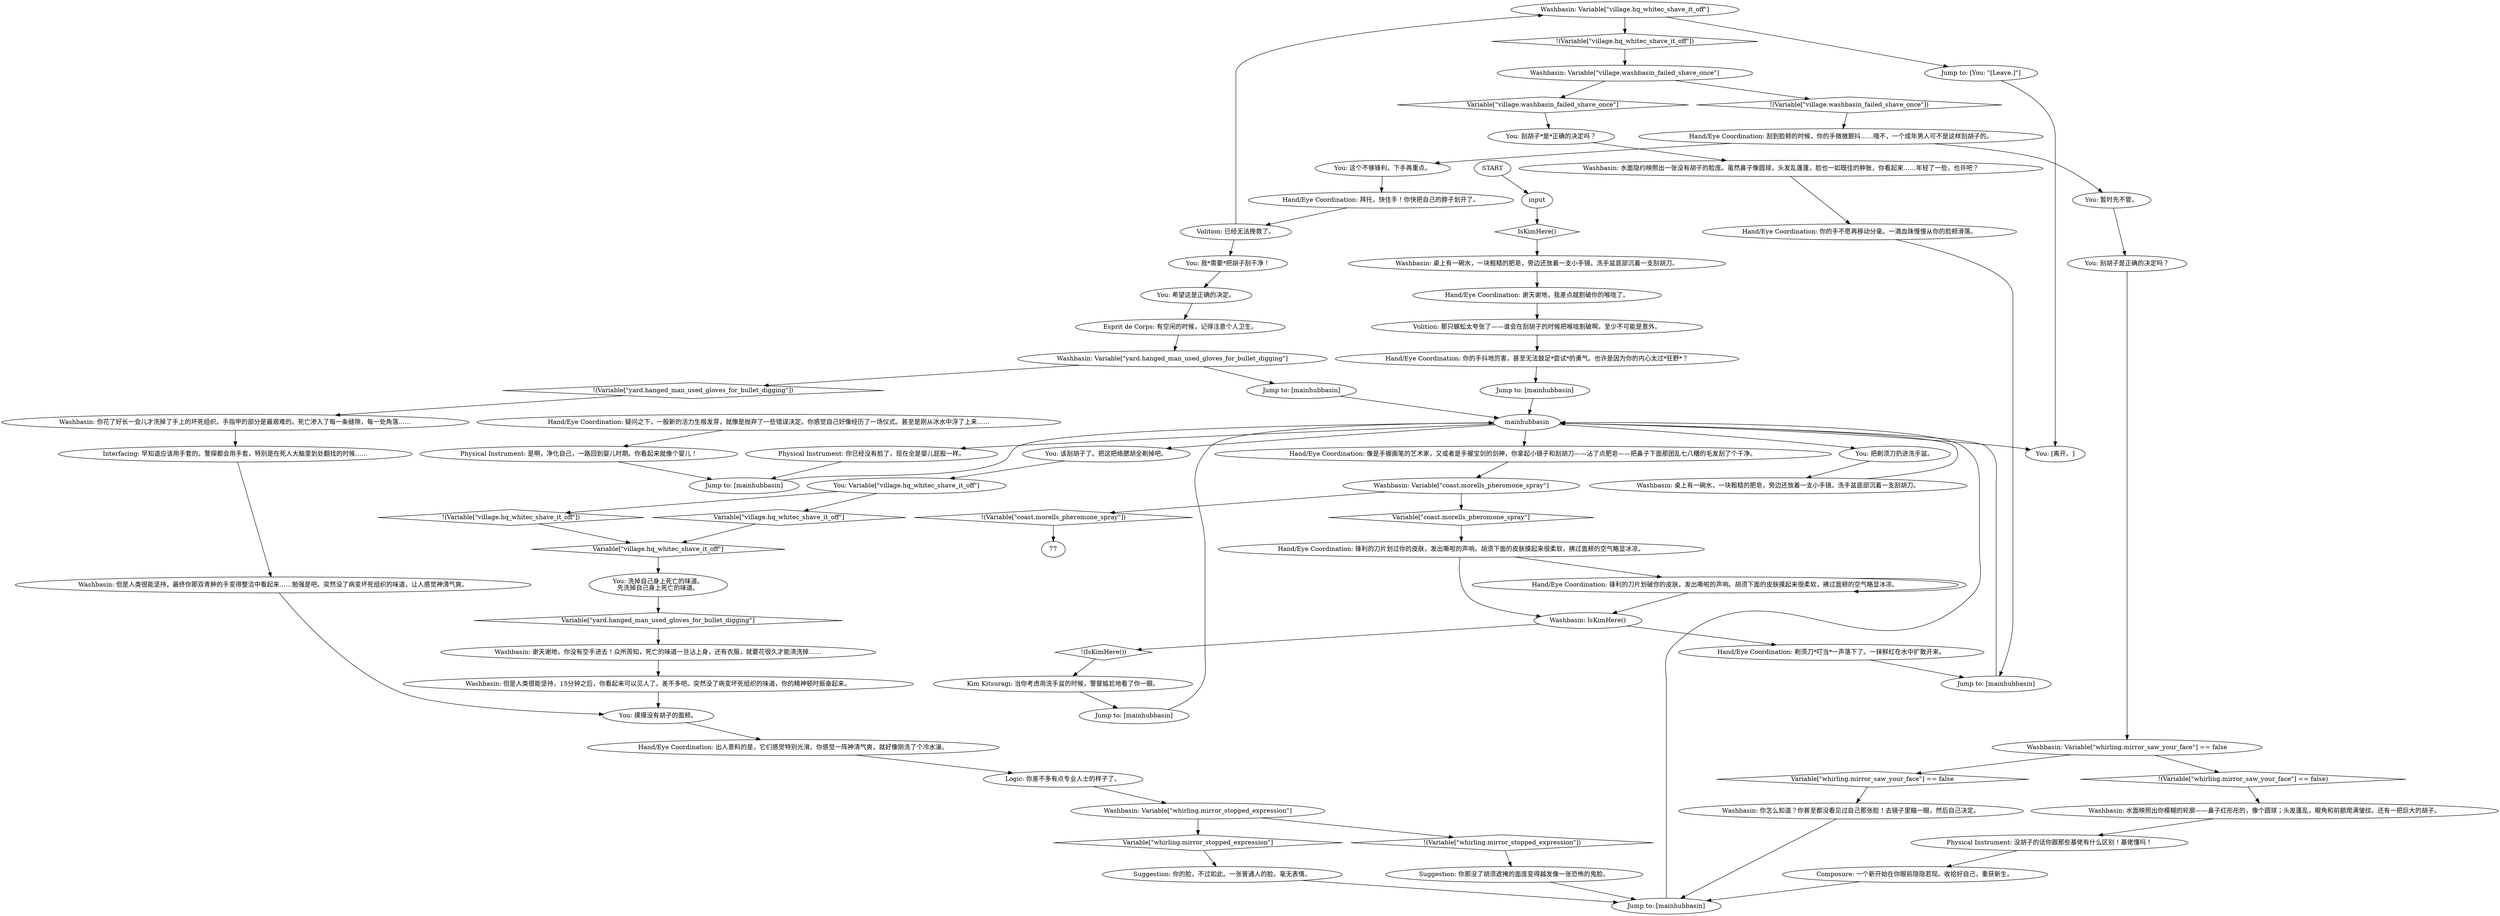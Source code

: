 # HQ / WASHBASIN
# A washbasin An interactable dialogue where you can shave your beard/muttonchops! This changes the portrait in the mirror dialogue, and the one on UI.
# ==================================================
digraph G {
	  0 [label="START"];
	  1 [label="input"];
	  2 [label="Washbasin: 桌上有一碗水，一块粗糙的肥皂，旁边还放着一支小手镜。洗手盆底部沉着一支刮胡刀。"];
	  3 [label="Physical Instrument: 是啊，净化自己，一路回到婴儿时期。你看起来就像个婴儿！"];
	  4 [label="You: [离开。]"];
	  5 [label="Washbasin: 你怎么知道？你甚至都没看见过自己那张脸！去镜子里瞄一眼，然后自己决定。"];
	  6 [label="mainhubbasin"];
	  7 [label="Jump to: [mainhubbasin]"];
	  8 [label="Suggestion: 你的脸，不过如此。一张普通人的脸。毫无表情。"];
	  9 [label="Suggestion: 你那没了胡须遮掩的面庞变得越发像一张恐怖的鬼脸。"];
	  10 [label="Washbasin: Variable[\"coast.morells_pheromone_spray\"]"];
	  11 [label="Variable[\"coast.morells_pheromone_spray\"]", shape=diamond];
	  12 [label="!(Variable[\"coast.morells_pheromone_spray\"])", shape=diamond];
	  13 [label="You: 该刮胡子了。把这把络腮胡全剃掉吧。"];
	  14 [label="You: Variable[\"village.hq_whitec_shave_it_off\"]"];
	  15 [label="Variable[\"village.hq_whitec_shave_it_off\"]", shape=diamond];
	  16 [label="!(Variable[\"village.hq_whitec_shave_it_off\"])", shape=diamond];
	  17 [label="Composure: 一个新开始在你眼前隐隐若现。收拾好自己，重获新生。"];
	  18 [label="Hand/Eye Coordination: 锋利的刀片划过你的皮肤，发出嘶啦的声响。胡须下面的皮肤摸起来很柔软，拂过面颊的空气略显冰凉。"];
	  19 [label="Washbasin: 但是人类很能坚持，15分钟之后，你看起来可以见人了。差不多吧。突然没了病变坏死组织的味道，你的精神顿时振奋起来。"];
	  20 [label="Washbasin: 你花了好长一会儿才洗掉了手上的坏死组织。手指甲的部分是最艰难的。死亡渗入了每一条缝隙，每一处角落……"];
	  21 [label="Washbasin: 水面映照出你模糊的轮廓——鼻子红彤彤的，像个圆球；头发蓬乱，眼角和前额爬满皱纹。还有一把巨大的胡子。"];
	  22 [label="You: 我*需要*把胡子刮干净！"];
	  23 [label="Physical Instrument: 没胡子的话你跟那些基佬有什么区别！基佬懂吗！"];
	  24 [label="Volition: 已经无法挽救了。"];
	  25 [label="Washbasin: 但是人类很能坚持，最终你那双青肿的手变得整洁中看起来……勉强是吧。突然没了病变坏死组织的味道，让人感觉神清气爽。"];
	  26 [label="Washbasin: Variable[\"whirling.mirror_saw_your_face\"] == false"];
	  27 [label="Variable[\"whirling.mirror_saw_your_face\"] == false", shape=diamond];
	  28 [label="!(Variable[\"whirling.mirror_saw_your_face\"] == false)", shape=diamond];
	  29 [label="Jump to: [mainhubbasin]"];
	  30 [label="Jump to: [mainhubbasin]"];
	  31 [label="You: 这个不够锋利，下手再重点。"];
	  32 [label="Hand/Eye Coordination: 拜托，快住手！你快把自己的脖子划开了。"];
	  33 [label="Washbasin: 水面隐约映照出一张没有胡子的脸庞。虽然鼻子像圆球，头发乱蓬蓬，脸也一如既往的肿胀，你看起来……年轻了一些，也许吧？"];
	  34 [label="Jump to: [mainhubbasin]"];
	  35 [label="Washbasin: Variable[\"whirling.mirror_stopped_expression\"]"];
	  36 [label="Variable[\"whirling.mirror_stopped_expression\"]", shape=diamond];
	  37 [label="!(Variable[\"whirling.mirror_stopped_expression\"])", shape=diamond];
	  38 [label="You: 暂时先不管。"];
	  39 [label="Washbasin: 谢天谢地，你没有空手进去！众所周知，死亡的味道一旦沾上身，还有衣服，就要花很久才能清洗掉……"];
	  40 [label="Hand/Eye Coordination: 刮到脸颊的时候，你的手微微颤抖……哦不，一个成年男人可不是这样刮胡子的。"];
	  41 [label="Interfacing: 早知道应该用手套的。警探都会用手套，特别是在死人大脑里到处翻找的时候……"];
	  42 [label="Hand/Eye Coordination: 出人意料的是，它们感觉特别光滑。你感觉一阵神清气爽，就好像刚洗了个冷水澡。"];
	  43 [label="Volition: 那只蜈蚣太夸张了——谁会在刮胡子的时候把喉咙割破啊。至少不可能是意外。"];
	  44 [label="Washbasin: Variable[\"village.washbasin_failed_shave_once\"]"];
	  45 [label="Variable[\"village.washbasin_failed_shave_once\"]", shape=diamond];
	  46 [label="!(Variable[\"village.washbasin_failed_shave_once\"])", shape=diamond];
	  47 [label="Hand/Eye Coordination: 疑问之下，一股新的活力生根发芽，就像是抛弃了一些错误决定。你感觉自己好像经历了一场仪式。甚至是刚从冰水中浮了上来……"];
	  48 [label="Esprit de Corps: 有空闲的时候，记得注意个人卫生。"];
	  49 [label="Jump to: [mainhubbasin]"];
	  50 [label="You: 摸摸没有胡子的面颊。"];
	  51 [label="Washbasin: IsKimHere()"];
	  52 [label="IsKimHere()", shape=diamond];
	  53 [label="!(IsKimHere())", shape=diamond];
	  54 [label="Hand/Eye Coordination: 剃须刀*叮当*一声落下了。一抹鲜红在水中扩散开来。"];
	  55 [label="Washbasin: 桌上有一碗水，一块粗糙的肥皂，旁边还放着一支小手镜。洗手盆底部沉着一支刮胡刀。"];
	  56 [label="Kim Kitsuragi: 当你考虑用洗手盆的时候，警督尴尬地看了你一眼。"];
	  57 [label="Hand/Eye Coordination: 谢天谢地，我差点就割破你的喉咙了。"];
	  58 [label="You: 刮胡子是正确的决定吗？"];
	  59 [label="You: 把剃须刀扔进洗手盆。"];
	  60 [label="Washbasin: Variable[\"village.hq_whitec_shave_it_off\"]"];
	  61 [label="Variable[\"village.hq_whitec_shave_it_off\"]", shape=diamond];
	  62 [label="!(Variable[\"village.hq_whitec_shave_it_off\"])", shape=diamond];
	  63 [label="Jump to: [You: \"[Leave.]\"]"];
	  64 [label="Washbasin: Variable[\"yard.hanged_man_used_gloves_for_bullet_digging\"]"];
	  65 [label="Variable[\"yard.hanged_man_used_gloves_for_bullet_digging\"]", shape=diamond];
	  66 [label="!(Variable[\"yard.hanged_man_used_gloves_for_bullet_digging\"])", shape=diamond];
	  67 [label="Jump to: [mainhubbasin]"];
	  68 [label="Hand/Eye Coordination: 你的手抖地厉害，甚至无法鼓足*尝试*的勇气。也许是因为你的内心太过*狂野*？"];
	  69 [label="You: 刮胡子*是*正确的决定吗？"];
	  70 [label="Hand/Eye Coordination: 像是手握画笔的艺术家，又或者是手握宝剑的剑神，你拿起小镜子和刮胡刀——沾了点肥皂——把鼻子下面那团乱七八糟的毛发刮了个干净。"];
	  71 [label="You: 洗掉自己身上死亡的味道。\n先洗掉自己身上死亡的味道。"];
	  72 [label="Physical Instrument: 你已经没有脸了，现在全是婴儿屁股一样。"];
	  73 [label="Logic: 你差不多有点专业人士的样子了。"];
	  74 [label="Hand/Eye Coordination: 你的手不愿再移动分毫。一滴血珠慢慢从你的脸颊滑落。"];
	  75 [label="You: 希望这是正确的决定。"];
	  76 [label="Hand/Eye Coordination: 锋利的刀片划破你的皮肤，发出嘶啦的声响。胡须下面的皮肤摸起来很柔软，拂过面颊的空气略显冰凉。"];
	  0 -> 1
	  1 -> 52
	  2 -> 57
	  3 -> 29
	  5 -> 7
	  6 -> 4
	  6 -> 70
	  6 -> 72
	  6 -> 13
	  6 -> 59
	  7 -> 6
	  8 -> 7
	  9 -> 7
	  10 -> 11
	  10 -> 12
	  11 -> 18
	  12 -> 77
	  13 -> 14
	  14 -> 16
	  14 -> 15
	  15 -> 61
	  16 -> 61
	  17 -> 7
	  18 -> 51
	  18 -> 76
	  19 -> 50
	  20 -> 41
	  21 -> 23
	  22 -> 75
	  23 -> 17
	  24 -> 60
	  24 -> 22
	  25 -> 50
	  26 -> 27
	  26 -> 28
	  27 -> 5
	  28 -> 21
	  29 -> 6
	  30 -> 6
	  31 -> 32
	  32 -> 24
	  33 -> 74
	  34 -> 6
	  35 -> 36
	  35 -> 37
	  36 -> 8
	  37 -> 9
	  38 -> 58
	  39 -> 19
	  40 -> 38
	  40 -> 31
	  41 -> 25
	  42 -> 73
	  43 -> 68
	  44 -> 45
	  44 -> 46
	  45 -> 69
	  46 -> 40
	  47 -> 3
	  48 -> 64
	  49 -> 6
	  50 -> 42
	  51 -> 53
	  51 -> 54
	  52 -> 2
	  53 -> 56
	  54 -> 30
	  55 -> 6
	  56 -> 49
	  57 -> 43
	  58 -> 26
	  59 -> 55
	  60 -> 62
	  60 -> 63
	  61 -> 71
	  62 -> 44
	  63 -> 4
	  64 -> 66
	  64 -> 67
	  65 -> 39
	  66 -> 20
	  67 -> 6
	  68 -> 34
	  69 -> 33
	  70 -> 10
	  71 -> 65
	  72 -> 29
	  73 -> 35
	  74 -> 30
	  75 -> 48
	  76 -> 51
	  76 -> 76
}

